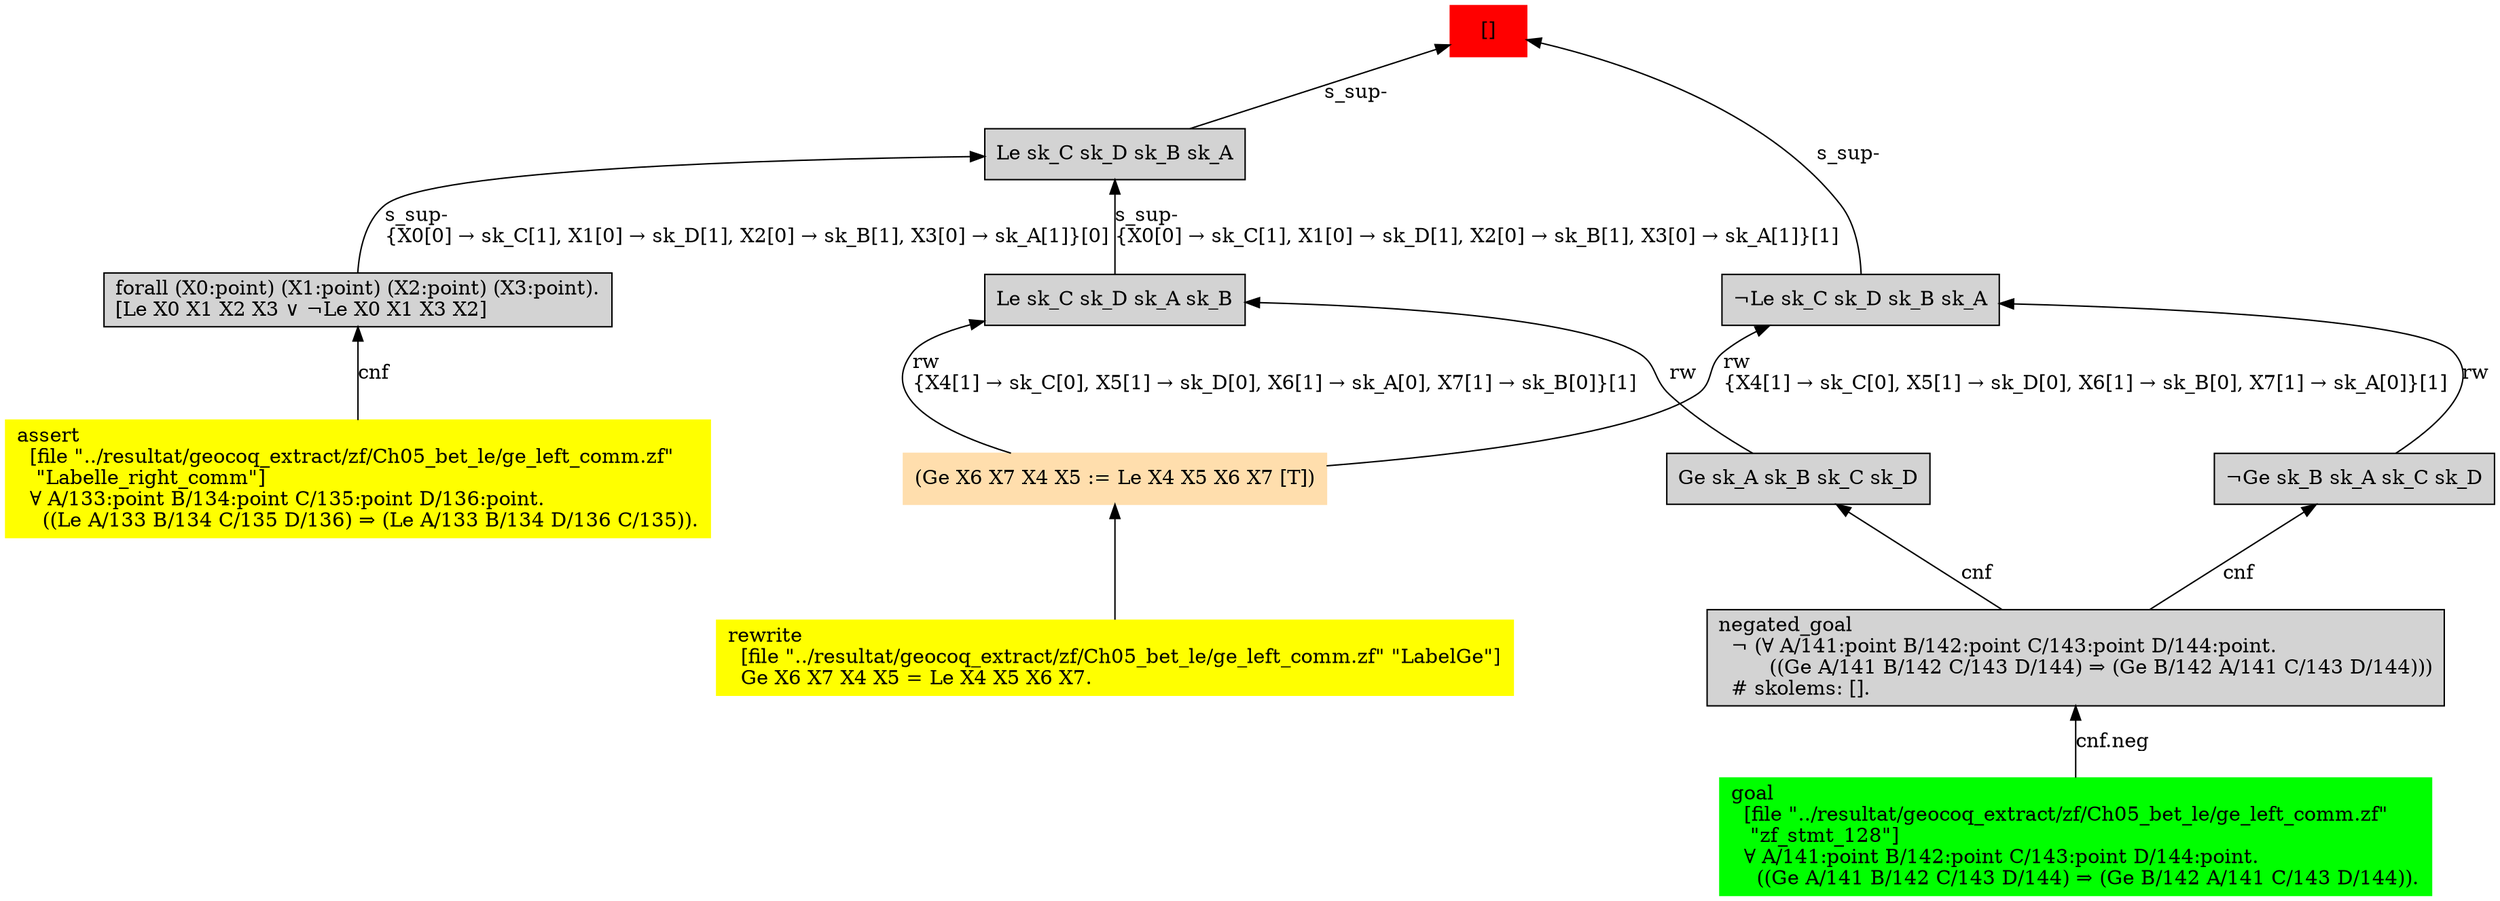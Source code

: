 digraph "unsat_graph" {
  vertex_0 [color=red, label="[]", shape=box, style=filled];
  vertex_0 -> vertex_1 [label="s_sup-\l", dir="back"];
  vertex_1 [shape=box, label="¬Le sk_C sk_D sk_B sk_A\l", style=filled];
  vertex_1 -> vertex_2 [label="rw\l\{X4[1] → sk_C[0], X5[1] → sk_D[0], X6[1] → sk_B[0], X7[1] → sk_A[0]\}[1]\l", dir="back"];
  vertex_2 [color=navajowhite, shape=box, label="(Ge X6 X7 X4 X5 := Le X4 X5 X6 X7 [T])\l", style=filled];
  vertex_2 -> vertex_3 [label="", dir="back"];
  vertex_3 [color=yellow, shape=box, label="rewrite\l  [file \"../resultat/geocoq_extract/zf/Ch05_bet_le/ge_left_comm.zf\" \"LabelGe\"]\l  Ge X6 X7 X4 X5 = Le X4 X5 X6 X7.\l", style=filled];
  vertex_1 -> vertex_4 [label="rw", dir="back"];
  vertex_4 [shape=box, label="¬Ge sk_B sk_A sk_C sk_D\l", style=filled];
  vertex_4 -> vertex_5 [label="cnf", dir="back"];
  vertex_5 [shape=box, label="negated_goal\l  ¬ (∀ A/141:point B/142:point C/143:point D/144:point.\l        ((Ge A/141 B/142 C/143 D/144) ⇒ (Ge B/142 A/141 C/143 D/144)))\l  # skolems: [].\l", style=filled];
  vertex_5 -> vertex_6 [label="cnf.neg", dir="back"];
  vertex_6 [color=green, shape=box, label="goal\l  [file \"../resultat/geocoq_extract/zf/Ch05_bet_le/ge_left_comm.zf\" \l   \"zf_stmt_128\"]\l  ∀ A/141:point B/142:point C/143:point D/144:point.\l    ((Ge A/141 B/142 C/143 D/144) ⇒ (Ge B/142 A/141 C/143 D/144)).\l", style=filled];
  vertex_0 -> vertex_7 [label="s_sup-\l", dir="back"];
  vertex_7 [shape=box, label="Le sk_C sk_D sk_B sk_A\l", style=filled];
  vertex_7 -> vertex_8 [label="s_sup-\l\{X0[0] → sk_C[1], X1[0] → sk_D[1], X2[0] → sk_B[1], X3[0] → sk_A[1]\}[0]\l", dir="back"];
  vertex_8 [shape=box, label="forall (X0:point) (X1:point) (X2:point) (X3:point).\l[Le X0 X1 X2 X3 ∨ ¬Le X0 X1 X3 X2]\l", style=filled];
  vertex_8 -> vertex_9 [label="cnf", dir="back"];
  vertex_9 [color=yellow, shape=box, label="assert\l  [file \"../resultat/geocoq_extract/zf/Ch05_bet_le/ge_left_comm.zf\" \l   \"Labelle_right_comm\"]\l  ∀ A/133:point B/134:point C/135:point D/136:point.\l    ((Le A/133 B/134 C/135 D/136) ⇒ (Le A/133 B/134 D/136 C/135)).\l", style=filled];
  vertex_7 -> vertex_10 [label="s_sup-\l\{X0[0] → sk_C[1], X1[0] → sk_D[1], X2[0] → sk_B[1], X3[0] → sk_A[1]\}[1]\l", dir="back"];
  vertex_10 [shape=box, label="Le sk_C sk_D sk_A sk_B\l", style=filled];
  vertex_10 -> vertex_2 [label="rw\l\{X4[1] → sk_C[0], X5[1] → sk_D[0], X6[1] → sk_A[0], X7[1] → sk_B[0]\}[1]\l", dir="back"];
  vertex_10 -> vertex_11 [label="rw", dir="back"];
  vertex_11 [shape=box, label="Ge sk_A sk_B sk_C sk_D\l", style=filled];
  vertex_11 -> vertex_5 [label="cnf", dir="back"];
  }


